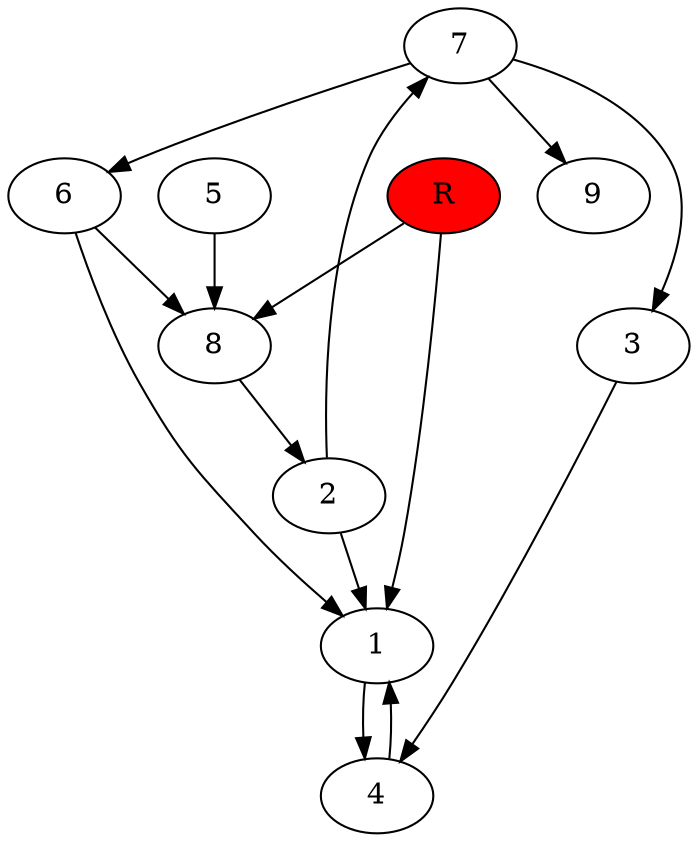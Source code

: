 digraph prb21184 {
	1
	2
	3
	4
	5
	6
	7
	8
	R [fillcolor="#ff0000" style=filled]
	1 -> 4
	2 -> 1
	2 -> 7
	3 -> 4
	4 -> 1
	5 -> 8
	6 -> 1
	6 -> 8
	7 -> 3
	7 -> 6
	7 -> 9
	8 -> 2
	R -> 1
	R -> 8
}
